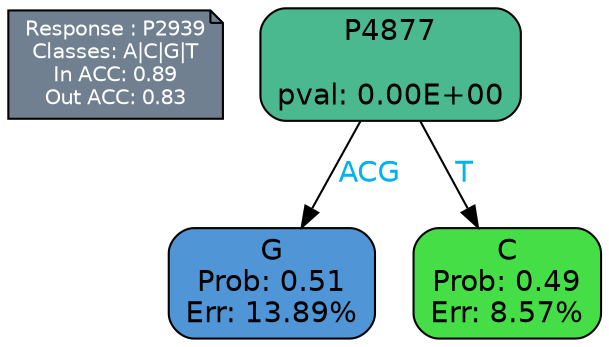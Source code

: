 digraph Tree {
node [shape=box, style="filled, rounded", color="black", fontname=helvetica] ;
graph [ranksep=equally, splines=polylines, bgcolor=transparent, dpi=600] ;
edge [fontname=helvetica] ;
LEGEND [label="Response : P2939
Classes: A|C|G|T
In ACC: 0.89
Out ACC: 0.83
",shape=note,align=left,style=filled,fillcolor="slategray",fontcolor="white",fontsize=10];1 [label="P4877

pval: 0.00E+00", fillcolor="#4bb990"] ;
2 [label="G
Prob: 0.51
Err: 13.89%", fillcolor="#5095d6"] ;
3 [label="C
Prob: 0.49
Err: 8.57%", fillcolor="#45de47"] ;
1 -> 2 [label="ACG",fontcolor=deepskyblue2] ;
1 -> 3 [label="T",fontcolor=deepskyblue2] ;
{rank = same; 2;3;}{rank = same; LEGEND;1;}}